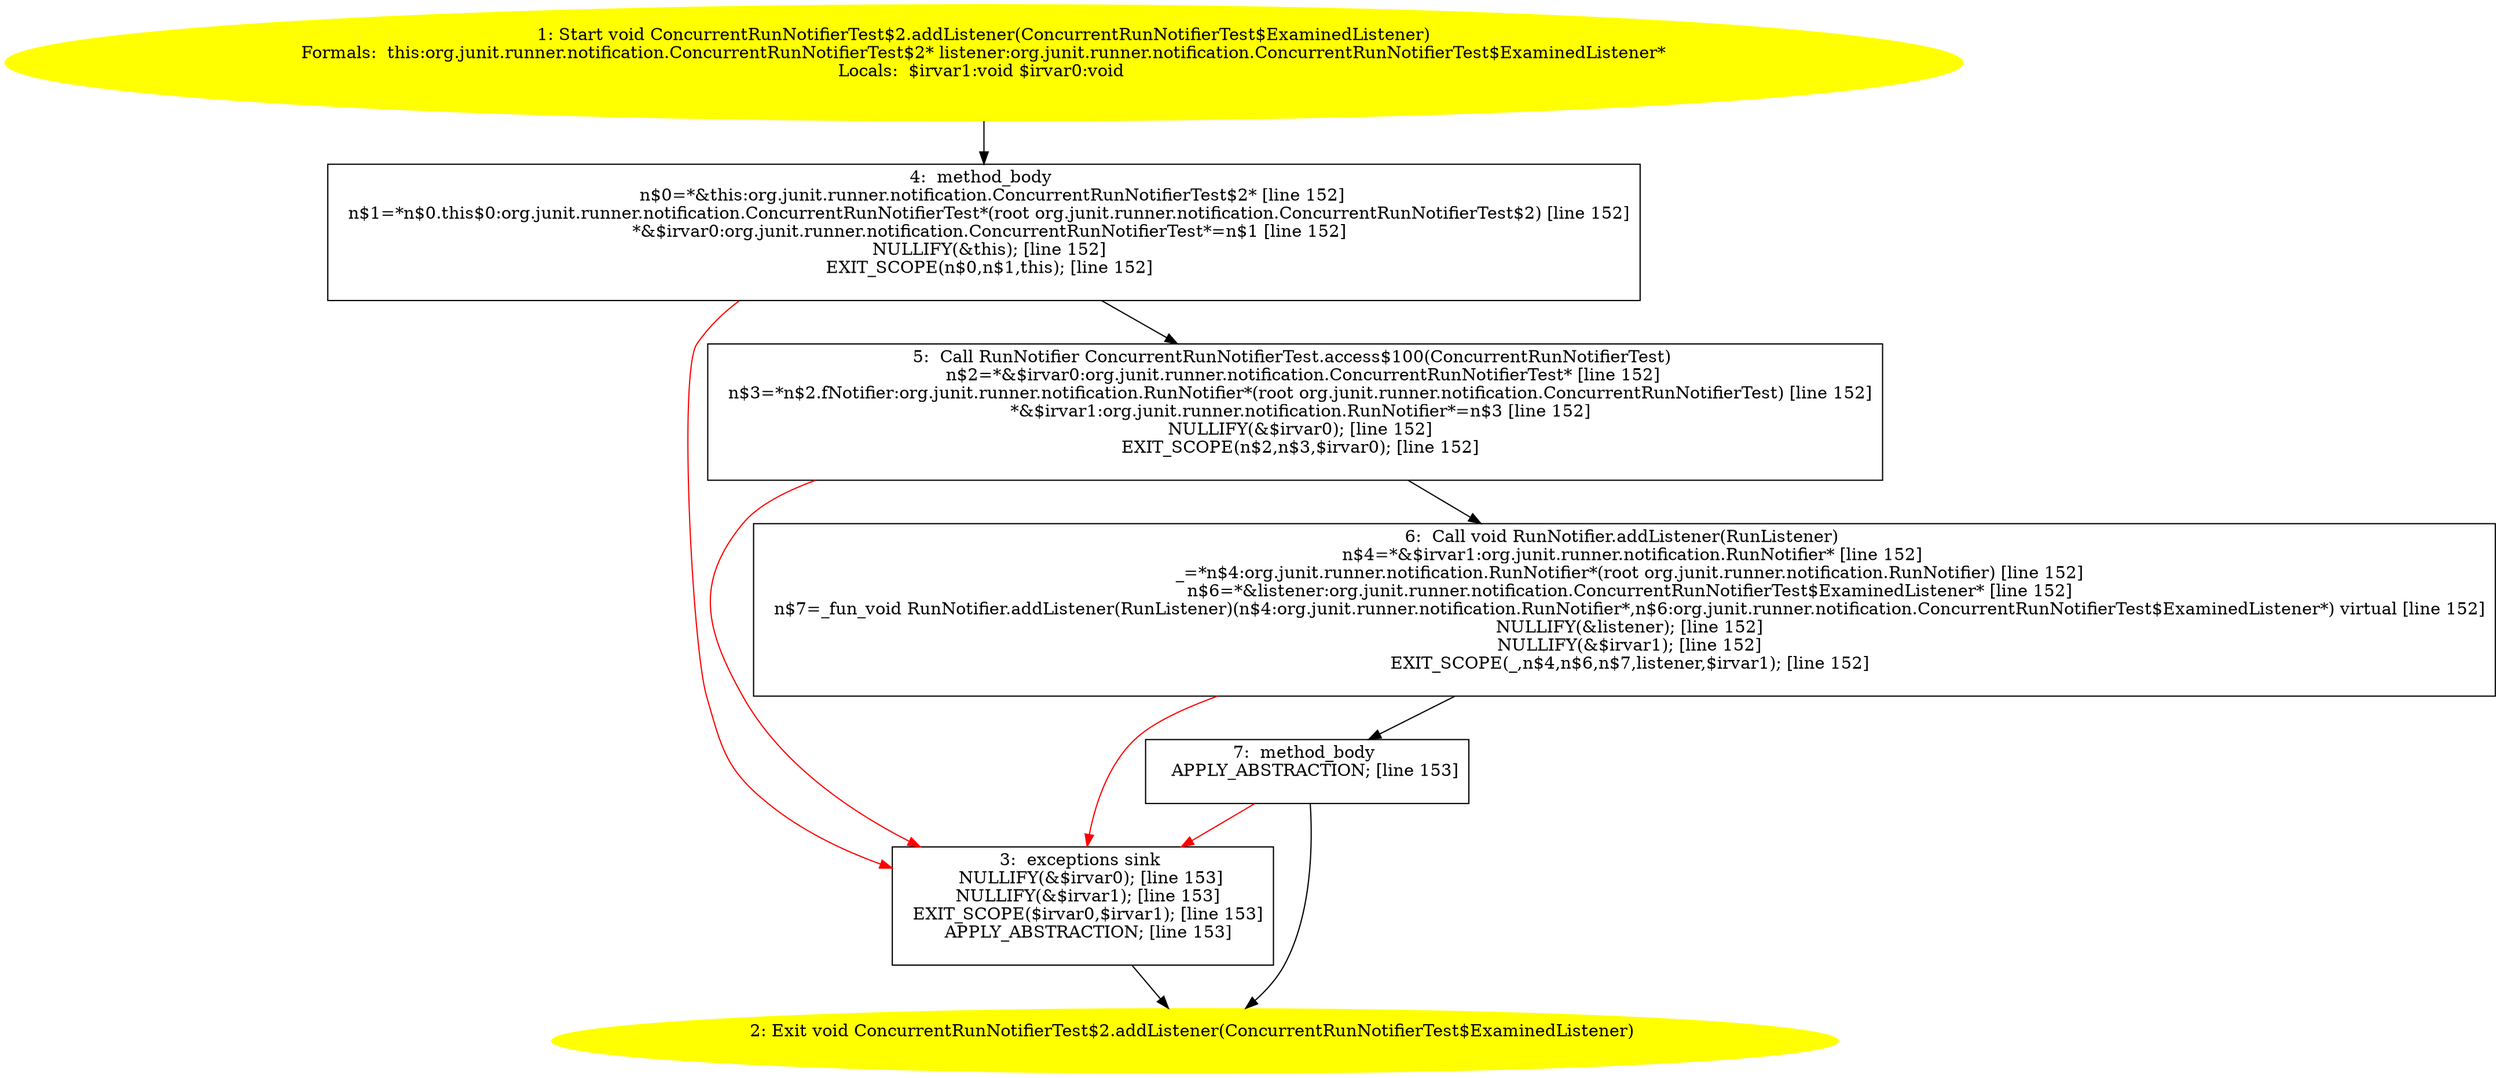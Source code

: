 /* @generated */
digraph cfg {
"org.junit.runner.notification.ConcurrentRunNotifierTest$2.addListener(org.junit.runner.notification..8be98b0b806d05749b1314f7897d6fc1_1" [label="1: Start void ConcurrentRunNotifierTest$2.addListener(ConcurrentRunNotifierTest$ExaminedListener)\nFormals:  this:org.junit.runner.notification.ConcurrentRunNotifierTest$2* listener:org.junit.runner.notification.ConcurrentRunNotifierTest$ExaminedListener*\nLocals:  $irvar1:void $irvar0:void \n  " color=yellow style=filled]
	

	 "org.junit.runner.notification.ConcurrentRunNotifierTest$2.addListener(org.junit.runner.notification..8be98b0b806d05749b1314f7897d6fc1_1" -> "org.junit.runner.notification.ConcurrentRunNotifierTest$2.addListener(org.junit.runner.notification..8be98b0b806d05749b1314f7897d6fc1_4" ;
"org.junit.runner.notification.ConcurrentRunNotifierTest$2.addListener(org.junit.runner.notification..8be98b0b806d05749b1314f7897d6fc1_2" [label="2: Exit void ConcurrentRunNotifierTest$2.addListener(ConcurrentRunNotifierTest$ExaminedListener) \n  " color=yellow style=filled]
	

"org.junit.runner.notification.ConcurrentRunNotifierTest$2.addListener(org.junit.runner.notification..8be98b0b806d05749b1314f7897d6fc1_3" [label="3:  exceptions sink \n   NULLIFY(&$irvar0); [line 153]\n  NULLIFY(&$irvar1); [line 153]\n  EXIT_SCOPE($irvar0,$irvar1); [line 153]\n  APPLY_ABSTRACTION; [line 153]\n " shape="box"]
	

	 "org.junit.runner.notification.ConcurrentRunNotifierTest$2.addListener(org.junit.runner.notification..8be98b0b806d05749b1314f7897d6fc1_3" -> "org.junit.runner.notification.ConcurrentRunNotifierTest$2.addListener(org.junit.runner.notification..8be98b0b806d05749b1314f7897d6fc1_2" ;
"org.junit.runner.notification.ConcurrentRunNotifierTest$2.addListener(org.junit.runner.notification..8be98b0b806d05749b1314f7897d6fc1_4" [label="4:  method_body \n   n$0=*&this:org.junit.runner.notification.ConcurrentRunNotifierTest$2* [line 152]\n  n$1=*n$0.this$0:org.junit.runner.notification.ConcurrentRunNotifierTest*(root org.junit.runner.notification.ConcurrentRunNotifierTest$2) [line 152]\n  *&$irvar0:org.junit.runner.notification.ConcurrentRunNotifierTest*=n$1 [line 152]\n  NULLIFY(&this); [line 152]\n  EXIT_SCOPE(n$0,n$1,this); [line 152]\n " shape="box"]
	

	 "org.junit.runner.notification.ConcurrentRunNotifierTest$2.addListener(org.junit.runner.notification..8be98b0b806d05749b1314f7897d6fc1_4" -> "org.junit.runner.notification.ConcurrentRunNotifierTest$2.addListener(org.junit.runner.notification..8be98b0b806d05749b1314f7897d6fc1_5" ;
	 "org.junit.runner.notification.ConcurrentRunNotifierTest$2.addListener(org.junit.runner.notification..8be98b0b806d05749b1314f7897d6fc1_4" -> "org.junit.runner.notification.ConcurrentRunNotifierTest$2.addListener(org.junit.runner.notification..8be98b0b806d05749b1314f7897d6fc1_3" [color="red" ];
"org.junit.runner.notification.ConcurrentRunNotifierTest$2.addListener(org.junit.runner.notification..8be98b0b806d05749b1314f7897d6fc1_5" [label="5:  Call RunNotifier ConcurrentRunNotifierTest.access$100(ConcurrentRunNotifierTest) \n   n$2=*&$irvar0:org.junit.runner.notification.ConcurrentRunNotifierTest* [line 152]\n  n$3=*n$2.fNotifier:org.junit.runner.notification.RunNotifier*(root org.junit.runner.notification.ConcurrentRunNotifierTest) [line 152]\n  *&$irvar1:org.junit.runner.notification.RunNotifier*=n$3 [line 152]\n  NULLIFY(&$irvar0); [line 152]\n  EXIT_SCOPE(n$2,n$3,$irvar0); [line 152]\n " shape="box"]
	

	 "org.junit.runner.notification.ConcurrentRunNotifierTest$2.addListener(org.junit.runner.notification..8be98b0b806d05749b1314f7897d6fc1_5" -> "org.junit.runner.notification.ConcurrentRunNotifierTest$2.addListener(org.junit.runner.notification..8be98b0b806d05749b1314f7897d6fc1_6" ;
	 "org.junit.runner.notification.ConcurrentRunNotifierTest$2.addListener(org.junit.runner.notification..8be98b0b806d05749b1314f7897d6fc1_5" -> "org.junit.runner.notification.ConcurrentRunNotifierTest$2.addListener(org.junit.runner.notification..8be98b0b806d05749b1314f7897d6fc1_3" [color="red" ];
"org.junit.runner.notification.ConcurrentRunNotifierTest$2.addListener(org.junit.runner.notification..8be98b0b806d05749b1314f7897d6fc1_6" [label="6:  Call void RunNotifier.addListener(RunListener) \n   n$4=*&$irvar1:org.junit.runner.notification.RunNotifier* [line 152]\n  _=*n$4:org.junit.runner.notification.RunNotifier*(root org.junit.runner.notification.RunNotifier) [line 152]\n  n$6=*&listener:org.junit.runner.notification.ConcurrentRunNotifierTest$ExaminedListener* [line 152]\n  n$7=_fun_void RunNotifier.addListener(RunListener)(n$4:org.junit.runner.notification.RunNotifier*,n$6:org.junit.runner.notification.ConcurrentRunNotifierTest$ExaminedListener*) virtual [line 152]\n  NULLIFY(&listener); [line 152]\n  NULLIFY(&$irvar1); [line 152]\n  EXIT_SCOPE(_,n$4,n$6,n$7,listener,$irvar1); [line 152]\n " shape="box"]
	

	 "org.junit.runner.notification.ConcurrentRunNotifierTest$2.addListener(org.junit.runner.notification..8be98b0b806d05749b1314f7897d6fc1_6" -> "org.junit.runner.notification.ConcurrentRunNotifierTest$2.addListener(org.junit.runner.notification..8be98b0b806d05749b1314f7897d6fc1_7" ;
	 "org.junit.runner.notification.ConcurrentRunNotifierTest$2.addListener(org.junit.runner.notification..8be98b0b806d05749b1314f7897d6fc1_6" -> "org.junit.runner.notification.ConcurrentRunNotifierTest$2.addListener(org.junit.runner.notification..8be98b0b806d05749b1314f7897d6fc1_3" [color="red" ];
"org.junit.runner.notification.ConcurrentRunNotifierTest$2.addListener(org.junit.runner.notification..8be98b0b806d05749b1314f7897d6fc1_7" [label="7:  method_body \n   APPLY_ABSTRACTION; [line 153]\n " shape="box"]
	

	 "org.junit.runner.notification.ConcurrentRunNotifierTest$2.addListener(org.junit.runner.notification..8be98b0b806d05749b1314f7897d6fc1_7" -> "org.junit.runner.notification.ConcurrentRunNotifierTest$2.addListener(org.junit.runner.notification..8be98b0b806d05749b1314f7897d6fc1_2" ;
	 "org.junit.runner.notification.ConcurrentRunNotifierTest$2.addListener(org.junit.runner.notification..8be98b0b806d05749b1314f7897d6fc1_7" -> "org.junit.runner.notification.ConcurrentRunNotifierTest$2.addListener(org.junit.runner.notification..8be98b0b806d05749b1314f7897d6fc1_3" [color="red" ];
}
